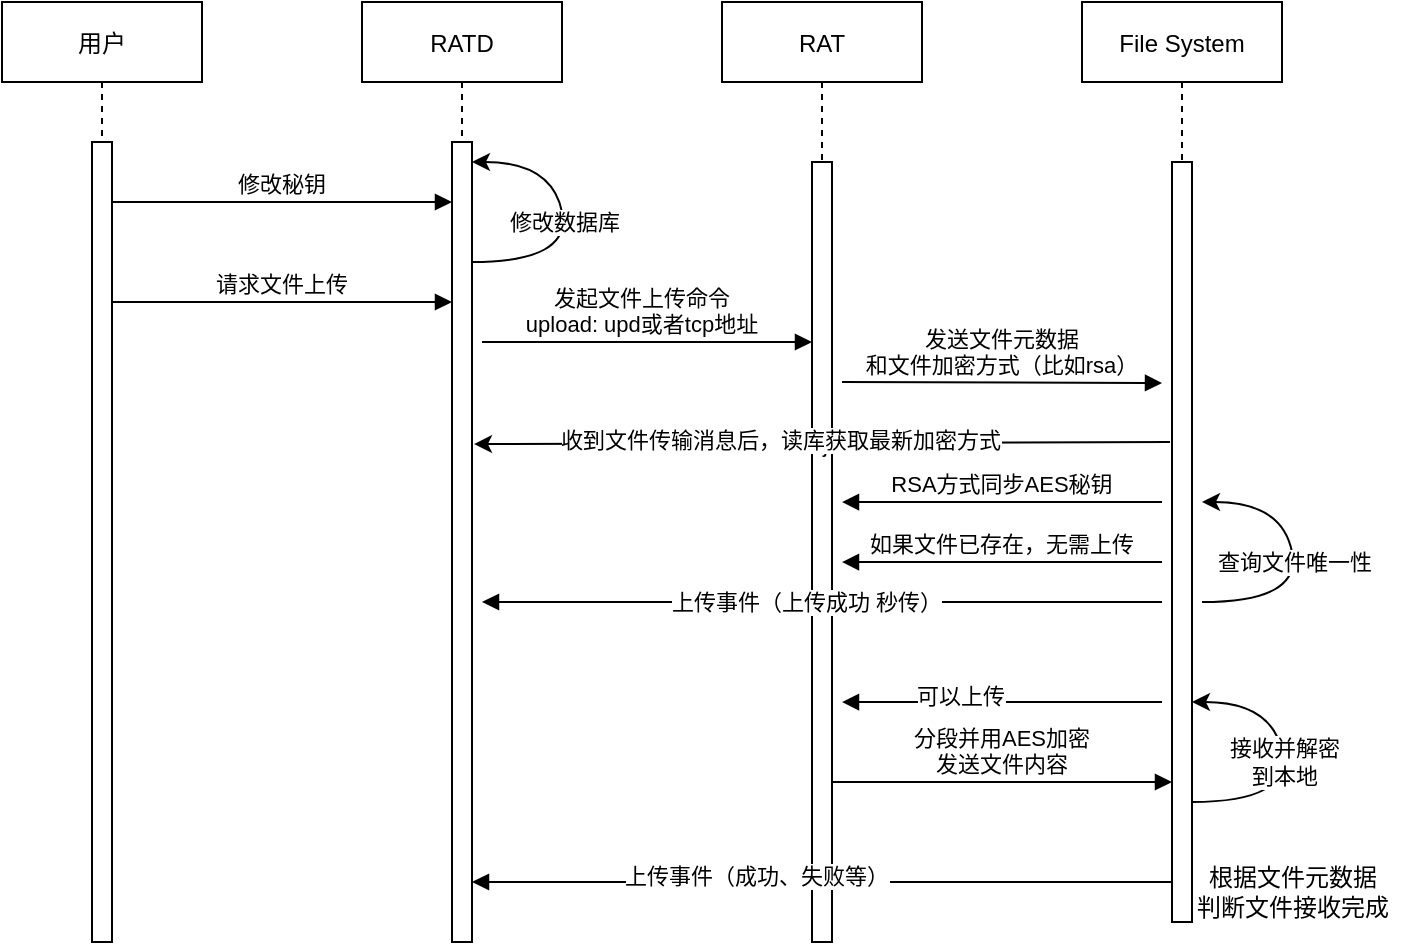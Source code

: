 <mxfile version="14.8.5" type="github">
  <diagram id="kgpKYQtTHZ0yAKxKKP6v" name="Page-1">
    <mxGraphModel dx="946" dy="591" grid="1" gridSize="10" guides="1" tooltips="1" connect="1" arrows="1" fold="1" page="1" pageScale="1" pageWidth="850" pageHeight="1100" math="0" shadow="0">
      <root>
        <mxCell id="0" />
        <mxCell id="1" parent="0" />
        <mxCell id="ZtbHd8O48yMQmEpK10x9-35" value="RATD" style="shape=umlLifeline;perimeter=lifelinePerimeter;container=1;collapsible=0;recursiveResize=0;rounded=0;shadow=0;strokeWidth=1;" parent="1" vertex="1">
          <mxGeometry x="280" y="20" width="100" height="470" as="geometry" />
        </mxCell>
        <mxCell id="ZtbHd8O48yMQmEpK10x9-36" value="" style="points=[];perimeter=orthogonalPerimeter;rounded=0;shadow=0;strokeWidth=1;" parent="ZtbHd8O48yMQmEpK10x9-35" vertex="1">
          <mxGeometry x="45" y="70" width="10" height="400" as="geometry" />
        </mxCell>
        <mxCell id="ZtbHd8O48yMQmEpK10x9-40" value="File System" style="shape=umlLifeline;perimeter=lifelinePerimeter;container=1;collapsible=0;recursiveResize=0;rounded=0;shadow=0;strokeWidth=1;" parent="1" vertex="1">
          <mxGeometry x="640" y="20" width="100" height="460" as="geometry" />
        </mxCell>
        <mxCell id="ZtbHd8O48yMQmEpK10x9-41" value="" style="points=[];perimeter=orthogonalPerimeter;rounded=0;shadow=0;strokeWidth=1;" parent="ZtbHd8O48yMQmEpK10x9-40" vertex="1">
          <mxGeometry x="45" y="80" width="10" height="380" as="geometry" />
        </mxCell>
        <mxCell id="ZtbHd8O48yMQmEpK10x9-43" value="用户" style="shape=umlLifeline;perimeter=lifelinePerimeter;container=1;collapsible=0;recursiveResize=0;rounded=0;shadow=0;strokeWidth=1;" parent="1" vertex="1">
          <mxGeometry x="100" y="20" width="100" height="470" as="geometry" />
        </mxCell>
        <mxCell id="ZtbHd8O48yMQmEpK10x9-44" value="" style="points=[];perimeter=orthogonalPerimeter;rounded=0;shadow=0;strokeWidth=1;" parent="ZtbHd8O48yMQmEpK10x9-43" vertex="1">
          <mxGeometry x="45" y="70" width="10" height="400" as="geometry" />
        </mxCell>
        <mxCell id="ZtbHd8O48yMQmEpK10x9-45" value="修改秘钥" style="verticalAlign=bottom;endArrow=block;entryX=0;entryY=0;shadow=0;strokeWidth=1;" parent="1" edge="1">
          <mxGeometry relative="1" as="geometry">
            <mxPoint x="155" y="120.0" as="sourcePoint" />
            <mxPoint x="325" y="120.0" as="targetPoint" />
          </mxGeometry>
        </mxCell>
        <mxCell id="ZtbHd8O48yMQmEpK10x9-49" value="修改数据库" style="curved=1;endArrow=classic;html=1;" parent="1" edge="1">
          <mxGeometry width="50" height="50" relative="1" as="geometry">
            <mxPoint x="335" y="150" as="sourcePoint" />
            <mxPoint x="335" y="100" as="targetPoint" />
            <Array as="points">
              <mxPoint x="385" y="150" />
              <mxPoint x="375" y="100" />
              <mxPoint x="335" y="100" />
            </Array>
          </mxGeometry>
        </mxCell>
        <mxCell id="-QkcBiI8JvV_LFgTfrD9-2" value="RAT" style="shape=umlLifeline;perimeter=lifelinePerimeter;container=1;collapsible=0;recursiveResize=0;rounded=0;shadow=0;strokeWidth=1;" vertex="1" parent="1">
          <mxGeometry x="460" y="20" width="100" height="470" as="geometry" />
        </mxCell>
        <mxCell id="-QkcBiI8JvV_LFgTfrD9-3" value="" style="points=[];perimeter=orthogonalPerimeter;rounded=0;shadow=0;strokeWidth=1;" vertex="1" parent="-QkcBiI8JvV_LFgTfrD9-2">
          <mxGeometry x="45" y="80" width="10" height="390" as="geometry" />
        </mxCell>
        <mxCell id="-QkcBiI8JvV_LFgTfrD9-9" value="请求文件上传" style="verticalAlign=bottom;endArrow=block;entryX=0;entryY=0;shadow=0;strokeWidth=1;" edge="1" parent="1">
          <mxGeometry relative="1" as="geometry">
            <mxPoint x="155" y="170.0" as="sourcePoint" />
            <mxPoint x="325" y="170.0" as="targetPoint" />
          </mxGeometry>
        </mxCell>
        <mxCell id="-QkcBiI8JvV_LFgTfrD9-11" value="发起文件上传命令&#xa;upload: upd或者tcp地址" style="verticalAlign=bottom;endArrow=block;shadow=0;strokeWidth=1;" edge="1" parent="1">
          <mxGeometry x="-0.03" relative="1" as="geometry">
            <mxPoint x="340" y="190" as="sourcePoint" />
            <mxPoint x="505" y="190" as="targetPoint" />
            <Array as="points">
              <mxPoint x="410" y="190" />
            </Array>
            <mxPoint as="offset" />
          </mxGeometry>
        </mxCell>
        <mxCell id="-QkcBiI8JvV_LFgTfrD9-13" value="发送文件元数据&#xa;和文件加密方式（比如rsa）" style="verticalAlign=bottom;endArrow=block;shadow=0;strokeWidth=1;" edge="1" parent="1">
          <mxGeometry relative="1" as="geometry">
            <mxPoint x="520" y="210.0" as="sourcePoint" />
            <mxPoint x="680" y="210.5" as="targetPoint" />
          </mxGeometry>
        </mxCell>
        <mxCell id="-QkcBiI8JvV_LFgTfrD9-14" value="查询文件唯一性" style="curved=1;endArrow=classic;html=1;" edge="1" parent="1">
          <mxGeometry width="50" height="50" relative="1" as="geometry">
            <mxPoint x="700" y="320" as="sourcePoint" />
            <mxPoint x="700" y="270" as="targetPoint" />
            <Array as="points">
              <mxPoint x="750" y="320" />
              <mxPoint x="740" y="270" />
              <mxPoint x="700" y="270" />
            </Array>
          </mxGeometry>
        </mxCell>
        <mxCell id="-QkcBiI8JvV_LFgTfrD9-15" value="如果文件已存在，无需上传" style="verticalAlign=bottom;endArrow=block;entryX=1;entryY=0.474;shadow=0;strokeWidth=1;entryDx=0;entryDy=0;entryPerimeter=0;" edge="1" parent="1">
          <mxGeometry relative="1" as="geometry">
            <mxPoint x="680" y="300" as="sourcePoint" />
            <mxPoint x="520" y="300.06" as="targetPoint" />
            <Array as="points">
              <mxPoint x="610" y="300" />
            </Array>
          </mxGeometry>
        </mxCell>
        <mxCell id="-QkcBiI8JvV_LFgTfrD9-16" value="分段并用AES加密&#xa;发送文件内容" style="verticalAlign=bottom;endArrow=block;entryX=0;entryY=0;shadow=0;strokeWidth=1;" edge="1" parent="1">
          <mxGeometry relative="1" as="geometry">
            <mxPoint x="515" y="410.0" as="sourcePoint" />
            <mxPoint x="685" y="410.0" as="targetPoint" />
          </mxGeometry>
        </mxCell>
        <mxCell id="-QkcBiI8JvV_LFgTfrD9-17" value="接收并解密&lt;br&gt;到本地" style="curved=1;endArrow=classic;html=1;" edge="1" parent="1">
          <mxGeometry width="50" height="50" relative="1" as="geometry">
            <mxPoint x="695" y="420" as="sourcePoint" />
            <mxPoint x="695" y="370" as="targetPoint" />
            <Array as="points">
              <mxPoint x="745" y="420" />
              <mxPoint x="735" y="370" />
              <mxPoint x="695" y="370" />
            </Array>
          </mxGeometry>
        </mxCell>
        <mxCell id="-QkcBiI8JvV_LFgTfrD9-18" value="根据文件元数据&lt;br&gt;判断文件接收完成" style="text;html=1;align=center;verticalAlign=middle;resizable=0;points=[];autosize=1;strokeColor=none;" vertex="1" parent="1">
          <mxGeometry x="690" y="450" width="110" height="30" as="geometry" />
        </mxCell>
        <mxCell id="-QkcBiI8JvV_LFgTfrD9-19" value="" style="verticalAlign=bottom;endArrow=block;shadow=0;strokeWidth=1;" edge="1" parent="1">
          <mxGeometry relative="1" as="geometry">
            <mxPoint x="685" y="460" as="sourcePoint" />
            <mxPoint x="335" y="460" as="targetPoint" />
            <Array as="points">
              <mxPoint x="605" y="460" />
            </Array>
          </mxGeometry>
        </mxCell>
        <mxCell id="-QkcBiI8JvV_LFgTfrD9-31" value="上传事件（成功、失败等）" style="edgeLabel;html=1;align=center;verticalAlign=middle;resizable=0;points=[];" vertex="1" connectable="0" parent="-QkcBiI8JvV_LFgTfrD9-19">
          <mxGeometry x="0.189" y="-3" relative="1" as="geometry">
            <mxPoint as="offset" />
          </mxGeometry>
        </mxCell>
        <mxCell id="-QkcBiI8JvV_LFgTfrD9-21" value="lj" style="endArrow=classic;html=1;exitX=-0.2;exitY=0.153;exitDx=0;exitDy=0;exitPerimeter=0;entryX=1;entryY=0.173;entryDx=0;entryDy=0;entryPerimeter=0;" edge="1" parent="1">
          <mxGeometry width="50" height="50" relative="1" as="geometry">
            <mxPoint x="684" y="240" as="sourcePoint" />
            <mxPoint x="336" y="241.06" as="targetPoint" />
          </mxGeometry>
        </mxCell>
        <mxCell id="-QkcBiI8JvV_LFgTfrD9-22" value="收到文件传输消息后，读库获取最新加密方式" style="edgeLabel;html=1;align=center;verticalAlign=middle;resizable=0;points=[];" vertex="1" connectable="0" parent="-QkcBiI8JvV_LFgTfrD9-21">
          <mxGeometry x="0.122" y="-2" relative="1" as="geometry">
            <mxPoint as="offset" />
          </mxGeometry>
        </mxCell>
        <mxCell id="-QkcBiI8JvV_LFgTfrD9-24" value="" style="verticalAlign=bottom;endArrow=block;shadow=0;strokeWidth=1;" edge="1" parent="1">
          <mxGeometry relative="1" as="geometry">
            <mxPoint x="680" y="320" as="sourcePoint" />
            <mxPoint x="340" y="320" as="targetPoint" />
            <Array as="points">
              <mxPoint x="600" y="320" />
            </Array>
          </mxGeometry>
        </mxCell>
        <mxCell id="-QkcBiI8JvV_LFgTfrD9-28" value="上传事件（上传成功 秒传）" style="edgeLabel;html=1;align=center;verticalAlign=middle;resizable=0;points=[];" vertex="1" connectable="0" parent="-QkcBiI8JvV_LFgTfrD9-24">
          <mxGeometry x="0.046" relative="1" as="geometry">
            <mxPoint as="offset" />
          </mxGeometry>
        </mxCell>
        <mxCell id="-QkcBiI8JvV_LFgTfrD9-29" value="" style="verticalAlign=bottom;endArrow=block;entryX=1;entryY=0.474;shadow=0;strokeWidth=1;entryDx=0;entryDy=0;entryPerimeter=0;" edge="1" parent="1">
          <mxGeometry relative="1" as="geometry">
            <mxPoint x="680" y="370" as="sourcePoint" />
            <mxPoint x="520" y="370.06" as="targetPoint" />
            <Array as="points">
              <mxPoint x="610" y="370" />
            </Array>
          </mxGeometry>
        </mxCell>
        <mxCell id="-QkcBiI8JvV_LFgTfrD9-30" value="可以上传" style="edgeLabel;html=1;align=center;verticalAlign=middle;resizable=0;points=[];" vertex="1" connectable="0" parent="-QkcBiI8JvV_LFgTfrD9-29">
          <mxGeometry x="0.263" y="-3" relative="1" as="geometry">
            <mxPoint as="offset" />
          </mxGeometry>
        </mxCell>
        <mxCell id="-QkcBiI8JvV_LFgTfrD9-32" value="RSA方式同步AES秘钥" style="verticalAlign=bottom;endArrow=block;entryX=1;entryY=0.474;shadow=0;strokeWidth=1;entryDx=0;entryDy=0;entryPerimeter=0;" edge="1" parent="1">
          <mxGeometry relative="1" as="geometry">
            <mxPoint x="680" y="270" as="sourcePoint" />
            <mxPoint x="520" y="270.06" as="targetPoint" />
            <Array as="points">
              <mxPoint x="610" y="270" />
            </Array>
          </mxGeometry>
        </mxCell>
      </root>
    </mxGraphModel>
  </diagram>
</mxfile>
